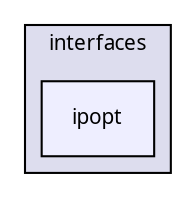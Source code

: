 digraph "ipopt" {
  compound=true
  node [ fontsize="10", fontname="FreeSans.ttf"];
  edge [ labelfontsize="10", labelfontname="FreeSans.ttf"];
  subgraph clusterdir_3704cb05e0a8565fe7675e5730d54a9f {
    graph [ bgcolor="#ddddee", pencolor="black", label="interfaces" fontname="FreeSans.ttf", fontsize="10", URL="dir_3704cb05e0a8565fe7675e5730d54a9f.html"]
  dir_b1f54e32a4c997c5444c28abfa5023ed [shape=box, label="ipopt", style="filled", fillcolor="#eeeeff", pencolor="black", URL="dir_b1f54e32a4c997c5444c28abfa5023ed.html"];
  }
}
